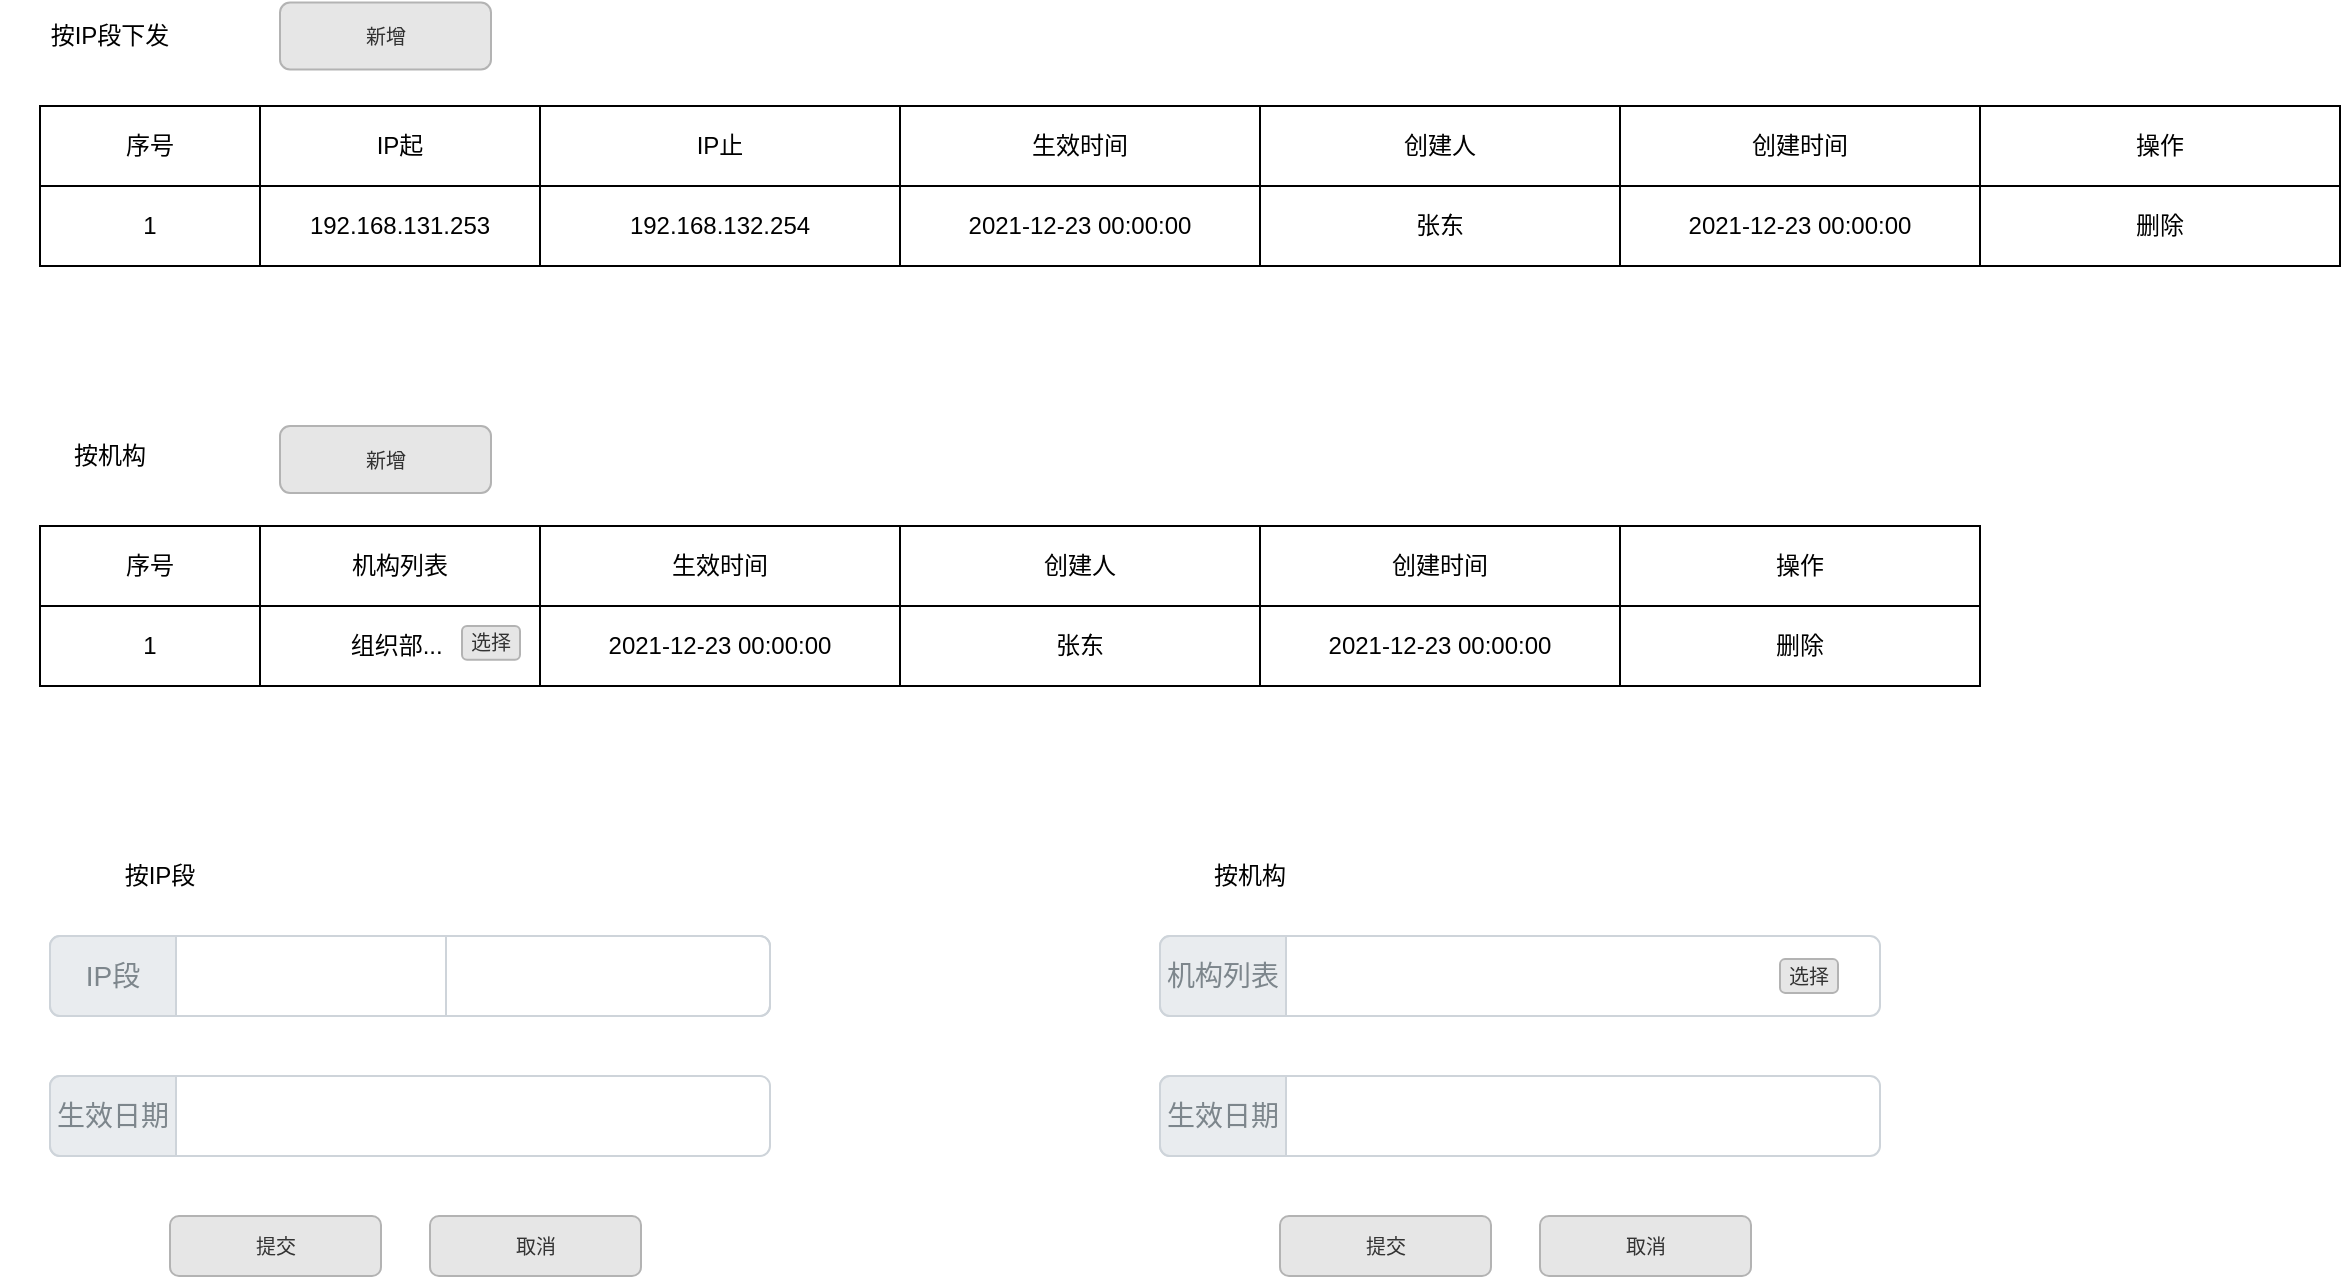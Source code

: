 <mxfile version="16.1.0" type="github">
  <diagram id="Mdne5-HfaTIyDK1oLSIl" name="第 1 页">
    <mxGraphModel dx="1038" dy="491" grid="1" gridSize="10" guides="1" tooltips="1" connect="1" arrows="1" fold="1" page="1" pageScale="1" pageWidth="827" pageHeight="1169" math="0" shadow="0">
      <root>
        <mxCell id="0" />
        <mxCell id="1" parent="0" />
        <mxCell id="M-QaQhxGbp1dWckNFaGf-1" value="按IP段下发" style="text;html=1;strokeColor=none;fillColor=none;align=center;verticalAlign=middle;whiteSpace=wrap;rounded=0;" vertex="1" parent="1">
          <mxGeometry x="130" y="90" width="110" height="30" as="geometry" />
        </mxCell>
        <mxCell id="M-QaQhxGbp1dWckNFaGf-2" value="新增" style="rounded=1;html=1;shadow=0;dashed=0;whiteSpace=wrap;fontSize=10;fillColor=#E6E6E6;align=center;strokeColor=#B3B3B3;fontColor=#333333;" vertex="1" parent="1">
          <mxGeometry x="270" y="88.28" width="105.5" height="33.44" as="geometry" />
        </mxCell>
        <mxCell id="M-QaQhxGbp1dWckNFaGf-3" value="按机构" style="text;html=1;strokeColor=none;fillColor=none;align=center;verticalAlign=middle;whiteSpace=wrap;rounded=0;" vertex="1" parent="1">
          <mxGeometry x="155" y="300" width="60" height="30" as="geometry" />
        </mxCell>
        <mxCell id="M-QaQhxGbp1dWckNFaGf-6" value="新增" style="rounded=1;html=1;shadow=0;dashed=0;whiteSpace=wrap;fontSize=10;fillColor=#E6E6E6;align=center;strokeColor=#B3B3B3;fontColor=#333333;" vertex="1" parent="1">
          <mxGeometry x="270" y="300" width="105.5" height="33.44" as="geometry" />
        </mxCell>
        <mxCell id="M-QaQhxGbp1dWckNFaGf-7" value="" style="shape=table;html=1;whiteSpace=wrap;startSize=0;container=1;collapsible=0;childLayout=tableLayout;" vertex="1" parent="1">
          <mxGeometry x="150" y="140" width="1150" height="80" as="geometry" />
        </mxCell>
        <mxCell id="M-QaQhxGbp1dWckNFaGf-8" value="" style="shape=partialRectangle;html=1;whiteSpace=wrap;collapsible=0;dropTarget=0;pointerEvents=0;fillColor=none;top=0;left=0;bottom=0;right=0;points=[[0,0.5],[1,0.5]];portConstraint=eastwest;" vertex="1" parent="M-QaQhxGbp1dWckNFaGf-7">
          <mxGeometry width="1150" height="40" as="geometry" />
        </mxCell>
        <mxCell id="M-QaQhxGbp1dWckNFaGf-9" value="序号" style="shape=partialRectangle;html=1;whiteSpace=wrap;connectable=0;fillColor=none;top=0;left=0;bottom=0;right=0;overflow=hidden;pointerEvents=1;" vertex="1" parent="M-QaQhxGbp1dWckNFaGf-8">
          <mxGeometry width="110" height="40" as="geometry">
            <mxRectangle width="110" height="40" as="alternateBounds" />
          </mxGeometry>
        </mxCell>
        <mxCell id="M-QaQhxGbp1dWckNFaGf-10" value="IP起" style="shape=partialRectangle;html=1;whiteSpace=wrap;connectable=0;fillColor=none;top=0;left=0;bottom=0;right=0;overflow=hidden;pointerEvents=1;" vertex="1" parent="M-QaQhxGbp1dWckNFaGf-8">
          <mxGeometry x="110" width="140" height="40" as="geometry">
            <mxRectangle width="140" height="40" as="alternateBounds" />
          </mxGeometry>
        </mxCell>
        <mxCell id="M-QaQhxGbp1dWckNFaGf-11" value="IP止" style="shape=partialRectangle;html=1;whiteSpace=wrap;connectable=0;fillColor=none;top=0;left=0;bottom=0;right=0;overflow=hidden;pointerEvents=1;" vertex="1" parent="M-QaQhxGbp1dWckNFaGf-8">
          <mxGeometry x="250" width="180" height="40" as="geometry">
            <mxRectangle width="180" height="40" as="alternateBounds" />
          </mxGeometry>
        </mxCell>
        <mxCell id="M-QaQhxGbp1dWckNFaGf-20" value="生效时间" style="shape=partialRectangle;html=1;whiteSpace=wrap;connectable=0;fillColor=none;top=0;left=0;bottom=0;right=0;overflow=hidden;pointerEvents=1;" vertex="1" parent="M-QaQhxGbp1dWckNFaGf-8">
          <mxGeometry x="430" width="180" height="40" as="geometry">
            <mxRectangle width="180" height="40" as="alternateBounds" />
          </mxGeometry>
        </mxCell>
        <mxCell id="M-QaQhxGbp1dWckNFaGf-88" value="创建人" style="shape=partialRectangle;html=1;whiteSpace=wrap;connectable=0;fillColor=none;top=0;left=0;bottom=0;right=0;overflow=hidden;pointerEvents=1;" vertex="1" parent="M-QaQhxGbp1dWckNFaGf-8">
          <mxGeometry x="610" width="180" height="40" as="geometry">
            <mxRectangle width="180" height="40" as="alternateBounds" />
          </mxGeometry>
        </mxCell>
        <mxCell id="M-QaQhxGbp1dWckNFaGf-92" value="创建时间" style="shape=partialRectangle;html=1;whiteSpace=wrap;connectable=0;fillColor=none;top=0;left=0;bottom=0;right=0;overflow=hidden;pointerEvents=1;" vertex="1" parent="M-QaQhxGbp1dWckNFaGf-8">
          <mxGeometry x="790" width="180" height="40" as="geometry">
            <mxRectangle width="180" height="40" as="alternateBounds" />
          </mxGeometry>
        </mxCell>
        <mxCell id="M-QaQhxGbp1dWckNFaGf-23" value="操作" style="shape=partialRectangle;html=1;whiteSpace=wrap;connectable=0;fillColor=none;top=0;left=0;bottom=0;right=0;overflow=hidden;pointerEvents=1;" vertex="1" parent="M-QaQhxGbp1dWckNFaGf-8">
          <mxGeometry x="970" width="180" height="40" as="geometry">
            <mxRectangle width="180" height="40" as="alternateBounds" />
          </mxGeometry>
        </mxCell>
        <mxCell id="M-QaQhxGbp1dWckNFaGf-12" value="" style="shape=partialRectangle;html=1;whiteSpace=wrap;collapsible=0;dropTarget=0;pointerEvents=0;fillColor=none;top=0;left=0;bottom=0;right=0;points=[[0,0.5],[1,0.5]];portConstraint=eastwest;" vertex="1" parent="M-QaQhxGbp1dWckNFaGf-7">
          <mxGeometry y="40" width="1150" height="40" as="geometry" />
        </mxCell>
        <mxCell id="M-QaQhxGbp1dWckNFaGf-13" value="1" style="shape=partialRectangle;html=1;whiteSpace=wrap;connectable=0;fillColor=none;top=0;left=0;bottom=0;right=0;overflow=hidden;pointerEvents=1;" vertex="1" parent="M-QaQhxGbp1dWckNFaGf-12">
          <mxGeometry width="110" height="40" as="geometry">
            <mxRectangle width="110" height="40" as="alternateBounds" />
          </mxGeometry>
        </mxCell>
        <mxCell id="M-QaQhxGbp1dWckNFaGf-14" value="192.168.131.253" style="shape=partialRectangle;html=1;whiteSpace=wrap;connectable=0;fillColor=none;top=0;left=0;bottom=0;right=0;overflow=hidden;pointerEvents=1;" vertex="1" parent="M-QaQhxGbp1dWckNFaGf-12">
          <mxGeometry x="110" width="140" height="40" as="geometry">
            <mxRectangle width="140" height="40" as="alternateBounds" />
          </mxGeometry>
        </mxCell>
        <mxCell id="M-QaQhxGbp1dWckNFaGf-15" value="192.168.132.254" style="shape=partialRectangle;html=1;whiteSpace=wrap;connectable=0;fillColor=none;top=0;left=0;bottom=0;right=0;overflow=hidden;pointerEvents=1;" vertex="1" parent="M-QaQhxGbp1dWckNFaGf-12">
          <mxGeometry x="250" width="180" height="40" as="geometry">
            <mxRectangle width="180" height="40" as="alternateBounds" />
          </mxGeometry>
        </mxCell>
        <mxCell id="M-QaQhxGbp1dWckNFaGf-21" value="2021-12-23 00:00:00" style="shape=partialRectangle;html=1;whiteSpace=wrap;connectable=0;fillColor=none;top=0;left=0;bottom=0;right=0;overflow=hidden;pointerEvents=1;" vertex="1" parent="M-QaQhxGbp1dWckNFaGf-12">
          <mxGeometry x="430" width="180" height="40" as="geometry">
            <mxRectangle width="180" height="40" as="alternateBounds" />
          </mxGeometry>
        </mxCell>
        <mxCell id="M-QaQhxGbp1dWckNFaGf-89" value="张东" style="shape=partialRectangle;html=1;whiteSpace=wrap;connectable=0;fillColor=none;top=0;left=0;bottom=0;right=0;overflow=hidden;pointerEvents=1;" vertex="1" parent="M-QaQhxGbp1dWckNFaGf-12">
          <mxGeometry x="610" width="180" height="40" as="geometry">
            <mxRectangle width="180" height="40" as="alternateBounds" />
          </mxGeometry>
        </mxCell>
        <mxCell id="M-QaQhxGbp1dWckNFaGf-93" value="&lt;span&gt;2021-12-23 00:00:00&lt;/span&gt;" style="shape=partialRectangle;html=1;whiteSpace=wrap;connectable=0;fillColor=none;top=0;left=0;bottom=0;right=0;overflow=hidden;pointerEvents=1;" vertex="1" parent="M-QaQhxGbp1dWckNFaGf-12">
          <mxGeometry x="790" width="180" height="40" as="geometry">
            <mxRectangle width="180" height="40" as="alternateBounds" />
          </mxGeometry>
        </mxCell>
        <mxCell id="M-QaQhxGbp1dWckNFaGf-24" value="删除" style="shape=partialRectangle;html=1;whiteSpace=wrap;connectable=0;fillColor=none;top=0;left=0;bottom=0;right=0;overflow=hidden;pointerEvents=1;" vertex="1" parent="M-QaQhxGbp1dWckNFaGf-12">
          <mxGeometry x="970" width="180" height="40" as="geometry">
            <mxRectangle width="180" height="40" as="alternateBounds" />
          </mxGeometry>
        </mxCell>
        <mxCell id="M-QaQhxGbp1dWckNFaGf-26" value="" style="shape=table;html=1;whiteSpace=wrap;startSize=0;container=1;collapsible=0;childLayout=tableLayout;" vertex="1" parent="1">
          <mxGeometry x="150" y="350" width="970" height="80" as="geometry" />
        </mxCell>
        <mxCell id="M-QaQhxGbp1dWckNFaGf-27" value="" style="shape=partialRectangle;html=1;whiteSpace=wrap;collapsible=0;dropTarget=0;pointerEvents=0;fillColor=none;top=0;left=0;bottom=0;right=0;points=[[0,0.5],[1,0.5]];portConstraint=eastwest;" vertex="1" parent="M-QaQhxGbp1dWckNFaGf-26">
          <mxGeometry width="970" height="40" as="geometry" />
        </mxCell>
        <mxCell id="M-QaQhxGbp1dWckNFaGf-28" value="序号" style="shape=partialRectangle;html=1;whiteSpace=wrap;connectable=0;fillColor=none;top=0;left=0;bottom=0;right=0;overflow=hidden;pointerEvents=1;" vertex="1" parent="M-QaQhxGbp1dWckNFaGf-27">
          <mxGeometry width="110" height="40" as="geometry">
            <mxRectangle width="110" height="40" as="alternateBounds" />
          </mxGeometry>
        </mxCell>
        <mxCell id="M-QaQhxGbp1dWckNFaGf-29" value="机构列表" style="shape=partialRectangle;html=1;whiteSpace=wrap;connectable=0;fillColor=none;top=0;left=0;bottom=0;right=0;overflow=hidden;pointerEvents=1;" vertex="1" parent="M-QaQhxGbp1dWckNFaGf-27">
          <mxGeometry x="110" width="140" height="40" as="geometry">
            <mxRectangle width="140" height="40" as="alternateBounds" />
          </mxGeometry>
        </mxCell>
        <mxCell id="M-QaQhxGbp1dWckNFaGf-31" value="生效时间" style="shape=partialRectangle;html=1;whiteSpace=wrap;connectable=0;fillColor=none;top=0;left=0;bottom=0;right=0;overflow=hidden;pointerEvents=1;" vertex="1" parent="M-QaQhxGbp1dWckNFaGf-27">
          <mxGeometry x="250" width="180" height="40" as="geometry">
            <mxRectangle width="180" height="40" as="alternateBounds" />
          </mxGeometry>
        </mxCell>
        <mxCell id="M-QaQhxGbp1dWckNFaGf-97" value="&lt;span&gt;创建人&lt;/span&gt;" style="shape=partialRectangle;html=1;whiteSpace=wrap;connectable=0;fillColor=none;top=0;left=0;bottom=0;right=0;overflow=hidden;pointerEvents=1;" vertex="1" parent="M-QaQhxGbp1dWckNFaGf-27">
          <mxGeometry x="430" width="180" height="40" as="geometry">
            <mxRectangle width="180" height="40" as="alternateBounds" />
          </mxGeometry>
        </mxCell>
        <mxCell id="M-QaQhxGbp1dWckNFaGf-95" value="&lt;span&gt;创建时间&lt;/span&gt;" style="shape=partialRectangle;html=1;whiteSpace=wrap;connectable=0;fillColor=none;top=0;left=0;bottom=0;right=0;overflow=hidden;pointerEvents=1;" vertex="1" parent="M-QaQhxGbp1dWckNFaGf-27">
          <mxGeometry x="610" width="180" height="40" as="geometry">
            <mxRectangle width="180" height="40" as="alternateBounds" />
          </mxGeometry>
        </mxCell>
        <mxCell id="M-QaQhxGbp1dWckNFaGf-32" value="操作" style="shape=partialRectangle;html=1;whiteSpace=wrap;connectable=0;fillColor=none;top=0;left=0;bottom=0;right=0;overflow=hidden;pointerEvents=1;" vertex="1" parent="M-QaQhxGbp1dWckNFaGf-27">
          <mxGeometry x="790" width="180" height="40" as="geometry">
            <mxRectangle width="180" height="40" as="alternateBounds" />
          </mxGeometry>
        </mxCell>
        <mxCell id="M-QaQhxGbp1dWckNFaGf-33" value="" style="shape=partialRectangle;html=1;whiteSpace=wrap;collapsible=0;dropTarget=0;pointerEvents=0;fillColor=none;top=0;left=0;bottom=0;right=0;points=[[0,0.5],[1,0.5]];portConstraint=eastwest;" vertex="1" parent="M-QaQhxGbp1dWckNFaGf-26">
          <mxGeometry y="40" width="970" height="40" as="geometry" />
        </mxCell>
        <mxCell id="M-QaQhxGbp1dWckNFaGf-34" value="1" style="shape=partialRectangle;html=1;whiteSpace=wrap;connectable=0;fillColor=none;top=0;left=0;bottom=0;right=0;overflow=hidden;pointerEvents=1;" vertex="1" parent="M-QaQhxGbp1dWckNFaGf-33">
          <mxGeometry width="110" height="40" as="geometry">
            <mxRectangle width="110" height="40" as="alternateBounds" />
          </mxGeometry>
        </mxCell>
        <mxCell id="M-QaQhxGbp1dWckNFaGf-35" value="组织部...&amp;nbsp;" style="shape=partialRectangle;html=1;whiteSpace=wrap;connectable=0;fillColor=none;top=0;left=0;bottom=0;right=0;overflow=hidden;pointerEvents=1;" vertex="1" parent="M-QaQhxGbp1dWckNFaGf-33">
          <mxGeometry x="110" width="140" height="40" as="geometry">
            <mxRectangle width="140" height="40" as="alternateBounds" />
          </mxGeometry>
        </mxCell>
        <mxCell id="M-QaQhxGbp1dWckNFaGf-37" value="2021-12-23 00:00:00" style="shape=partialRectangle;html=1;whiteSpace=wrap;connectable=0;fillColor=none;top=0;left=0;bottom=0;right=0;overflow=hidden;pointerEvents=1;" vertex="1" parent="M-QaQhxGbp1dWckNFaGf-33">
          <mxGeometry x="250" width="180" height="40" as="geometry">
            <mxRectangle width="180" height="40" as="alternateBounds" />
          </mxGeometry>
        </mxCell>
        <mxCell id="M-QaQhxGbp1dWckNFaGf-98" value="&lt;span&gt;张东&lt;/span&gt;" style="shape=partialRectangle;html=1;whiteSpace=wrap;connectable=0;fillColor=none;top=0;left=0;bottom=0;right=0;overflow=hidden;pointerEvents=1;" vertex="1" parent="M-QaQhxGbp1dWckNFaGf-33">
          <mxGeometry x="430" width="180" height="40" as="geometry">
            <mxRectangle width="180" height="40" as="alternateBounds" />
          </mxGeometry>
        </mxCell>
        <mxCell id="M-QaQhxGbp1dWckNFaGf-96" value="&lt;span&gt;2021-12-23 00:00:00&lt;/span&gt;" style="shape=partialRectangle;html=1;whiteSpace=wrap;connectable=0;fillColor=none;top=0;left=0;bottom=0;right=0;overflow=hidden;pointerEvents=1;" vertex="1" parent="M-QaQhxGbp1dWckNFaGf-33">
          <mxGeometry x="610" width="180" height="40" as="geometry">
            <mxRectangle width="180" height="40" as="alternateBounds" />
          </mxGeometry>
        </mxCell>
        <mxCell id="M-QaQhxGbp1dWckNFaGf-38" value="删除" style="shape=partialRectangle;html=1;whiteSpace=wrap;connectable=0;fillColor=none;top=0;left=0;bottom=0;right=0;overflow=hidden;pointerEvents=1;" vertex="1" parent="M-QaQhxGbp1dWckNFaGf-33">
          <mxGeometry x="790" width="180" height="40" as="geometry">
            <mxRectangle width="180" height="40" as="alternateBounds" />
          </mxGeometry>
        </mxCell>
        <mxCell id="M-QaQhxGbp1dWckNFaGf-47" value="选择" style="rounded=1;html=1;shadow=0;dashed=0;whiteSpace=wrap;fontSize=10;fillColor=#E6E6E6;align=center;strokeColor=#B3B3B3;fontColor=#333333;" vertex="1" parent="1">
          <mxGeometry x="361" y="400" width="29" height="16.88" as="geometry" />
        </mxCell>
        <mxCell id="M-QaQhxGbp1dWckNFaGf-48" value="按IP段" style="text;html=1;strokeColor=none;fillColor=none;align=center;verticalAlign=middle;whiteSpace=wrap;rounded=0;" vertex="1" parent="1">
          <mxGeometry x="155" y="510" width="110" height="30" as="geometry" />
        </mxCell>
        <mxCell id="M-QaQhxGbp1dWckNFaGf-61" value="" style="html=1;shadow=0;dashed=0;shape=mxgraph.bootstrap.rrect;rSize=5;strokeColor=#CED4DA;html=1;whiteSpace=wrap;fillColor=#FFFFFF;fontColor=#7D868C;align=left;spacing=15;spacingLeft=40;fontSize=14;" vertex="1" parent="1">
          <mxGeometry x="155" y="555" width="360" height="40" as="geometry" />
        </mxCell>
        <mxCell id="M-QaQhxGbp1dWckNFaGf-62" value="IP段" style="html=1;shadow=0;dashed=0;shape=mxgraph.bootstrap.leftButton;strokeColor=inherit;gradientColor=inherit;fontColor=inherit;fillColor=#E9ECEF;rSize=5;perimeter=none;whiteSpace=wrap;resizeHeight=1;fontSize=14;" vertex="1" parent="M-QaQhxGbp1dWckNFaGf-61">
          <mxGeometry width="63" height="40" as="geometry" />
        </mxCell>
        <mxCell id="M-QaQhxGbp1dWckNFaGf-63" value="" style="html=1;shadow=0;dashed=0;shape=mxgraph.bootstrap.rightButton;strokeColor=inherit;gradientColor=inherit;fontColor=inherit;fillColor=none;rSize=5;perimeter=none;whiteSpace=wrap;resizeHeight=1;fontSize=14;" vertex="1" parent="M-QaQhxGbp1dWckNFaGf-61">
          <mxGeometry x="1" width="162" height="40" relative="1" as="geometry">
            <mxPoint x="-162" as="offset" />
          </mxGeometry>
        </mxCell>
        <mxCell id="M-QaQhxGbp1dWckNFaGf-68" value="" style="html=1;shadow=0;dashed=0;shape=mxgraph.bootstrap.rrect;rSize=5;strokeColor=#CED4DA;html=1;whiteSpace=wrap;fillColor=#FFFFFF;fontColor=#7D868C;align=left;spacing=15;spacingLeft=40;fontSize=14;" vertex="1" parent="1">
          <mxGeometry x="155" y="625" width="360" height="40" as="geometry" />
        </mxCell>
        <mxCell id="M-QaQhxGbp1dWckNFaGf-69" value="生效日期" style="html=1;shadow=0;dashed=0;shape=mxgraph.bootstrap.leftButton;strokeColor=inherit;gradientColor=inherit;fontColor=inherit;fillColor=#E9ECEF;rSize=5;perimeter=none;whiteSpace=wrap;resizeHeight=1;fontSize=14;" vertex="1" parent="M-QaQhxGbp1dWckNFaGf-68">
          <mxGeometry width="63" height="40" as="geometry" />
        </mxCell>
        <mxCell id="M-QaQhxGbp1dWckNFaGf-72" value="" style="shape=image;html=1;verticalAlign=top;verticalLabelPosition=bottom;labelBackgroundColor=#ffffff;imageAspect=0;aspect=fixed;image=https://cdn2.iconfinder.com/data/icons/bitsies/128/Calendar-128.png" vertex="1" parent="M-QaQhxGbp1dWckNFaGf-68">
          <mxGeometry x="320" y="5" width="30" height="30" as="geometry" />
        </mxCell>
        <mxCell id="M-QaQhxGbp1dWckNFaGf-73" value="提交" style="rounded=1;html=1;shadow=0;dashed=0;whiteSpace=wrap;fontSize=10;fillColor=#E6E6E6;align=center;strokeColor=#B3B3B3;fontColor=#333333;" vertex="1" parent="1">
          <mxGeometry x="215" y="695" width="105.5" height="30" as="geometry" />
        </mxCell>
        <mxCell id="M-QaQhxGbp1dWckNFaGf-74" value="取消" style="rounded=1;html=1;shadow=0;dashed=0;whiteSpace=wrap;fontSize=10;fillColor=#E6E6E6;align=center;strokeColor=#B3B3B3;fontColor=#333333;" vertex="1" parent="1">
          <mxGeometry x="345" y="695" width="105.5" height="30" as="geometry" />
        </mxCell>
        <mxCell id="M-QaQhxGbp1dWckNFaGf-76" value="按机构" style="text;html=1;strokeColor=none;fillColor=none;align=center;verticalAlign=middle;whiteSpace=wrap;rounded=0;" vertex="1" parent="1">
          <mxGeometry x="700" y="510" width="110" height="30" as="geometry" />
        </mxCell>
        <mxCell id="M-QaQhxGbp1dWckNFaGf-77" value="" style="html=1;shadow=0;dashed=0;shape=mxgraph.bootstrap.rrect;rSize=5;strokeColor=#CED4DA;html=1;whiteSpace=wrap;fillColor=#FFFFFF;fontColor=#7D868C;align=left;spacing=15;spacingLeft=40;fontSize=14;" vertex="1" parent="1">
          <mxGeometry x="710" y="555" width="360" height="40" as="geometry" />
        </mxCell>
        <mxCell id="M-QaQhxGbp1dWckNFaGf-78" value="机构列表" style="html=1;shadow=0;dashed=0;shape=mxgraph.bootstrap.leftButton;strokeColor=inherit;gradientColor=inherit;fontColor=inherit;fillColor=#E9ECEF;rSize=5;perimeter=none;whiteSpace=wrap;resizeHeight=1;fontSize=14;" vertex="1" parent="M-QaQhxGbp1dWckNFaGf-77">
          <mxGeometry width="63" height="40" as="geometry" />
        </mxCell>
        <mxCell id="M-QaQhxGbp1dWckNFaGf-85" value="选择" style="rounded=1;html=1;shadow=0;dashed=0;whiteSpace=wrap;fontSize=10;fillColor=#E6E6E6;align=center;strokeColor=#B3B3B3;fontColor=#333333;" vertex="1" parent="M-QaQhxGbp1dWckNFaGf-77">
          <mxGeometry x="310" y="11.56" width="29" height="16.88" as="geometry" />
        </mxCell>
        <mxCell id="M-QaQhxGbp1dWckNFaGf-80" value="" style="html=1;shadow=0;dashed=0;shape=mxgraph.bootstrap.rrect;rSize=5;strokeColor=#CED4DA;html=1;whiteSpace=wrap;fillColor=#FFFFFF;fontColor=#7D868C;align=left;spacing=15;spacingLeft=40;fontSize=14;" vertex="1" parent="1">
          <mxGeometry x="710" y="625" width="360" height="40" as="geometry" />
        </mxCell>
        <mxCell id="M-QaQhxGbp1dWckNFaGf-81" value="生效日期" style="html=1;shadow=0;dashed=0;shape=mxgraph.bootstrap.leftButton;strokeColor=inherit;gradientColor=inherit;fontColor=inherit;fillColor=#E9ECEF;rSize=5;perimeter=none;whiteSpace=wrap;resizeHeight=1;fontSize=14;" vertex="1" parent="M-QaQhxGbp1dWckNFaGf-80">
          <mxGeometry width="63" height="40" as="geometry" />
        </mxCell>
        <mxCell id="M-QaQhxGbp1dWckNFaGf-82" value="" style="shape=image;html=1;verticalAlign=top;verticalLabelPosition=bottom;labelBackgroundColor=#ffffff;imageAspect=0;aspect=fixed;image=https://cdn2.iconfinder.com/data/icons/bitsies/128/Calendar-128.png" vertex="1" parent="M-QaQhxGbp1dWckNFaGf-80">
          <mxGeometry x="320" y="5" width="30" height="30" as="geometry" />
        </mxCell>
        <mxCell id="M-QaQhxGbp1dWckNFaGf-83" value="提交" style="rounded=1;html=1;shadow=0;dashed=0;whiteSpace=wrap;fontSize=10;fillColor=#E6E6E6;align=center;strokeColor=#B3B3B3;fontColor=#333333;" vertex="1" parent="1">
          <mxGeometry x="770" y="695" width="105.5" height="30" as="geometry" />
        </mxCell>
        <mxCell id="M-QaQhxGbp1dWckNFaGf-84" value="取消" style="rounded=1;html=1;shadow=0;dashed=0;whiteSpace=wrap;fontSize=10;fillColor=#E6E6E6;align=center;strokeColor=#B3B3B3;fontColor=#333333;" vertex="1" parent="1">
          <mxGeometry x="900" y="695" width="105.5" height="30" as="geometry" />
        </mxCell>
      </root>
    </mxGraphModel>
  </diagram>
</mxfile>
